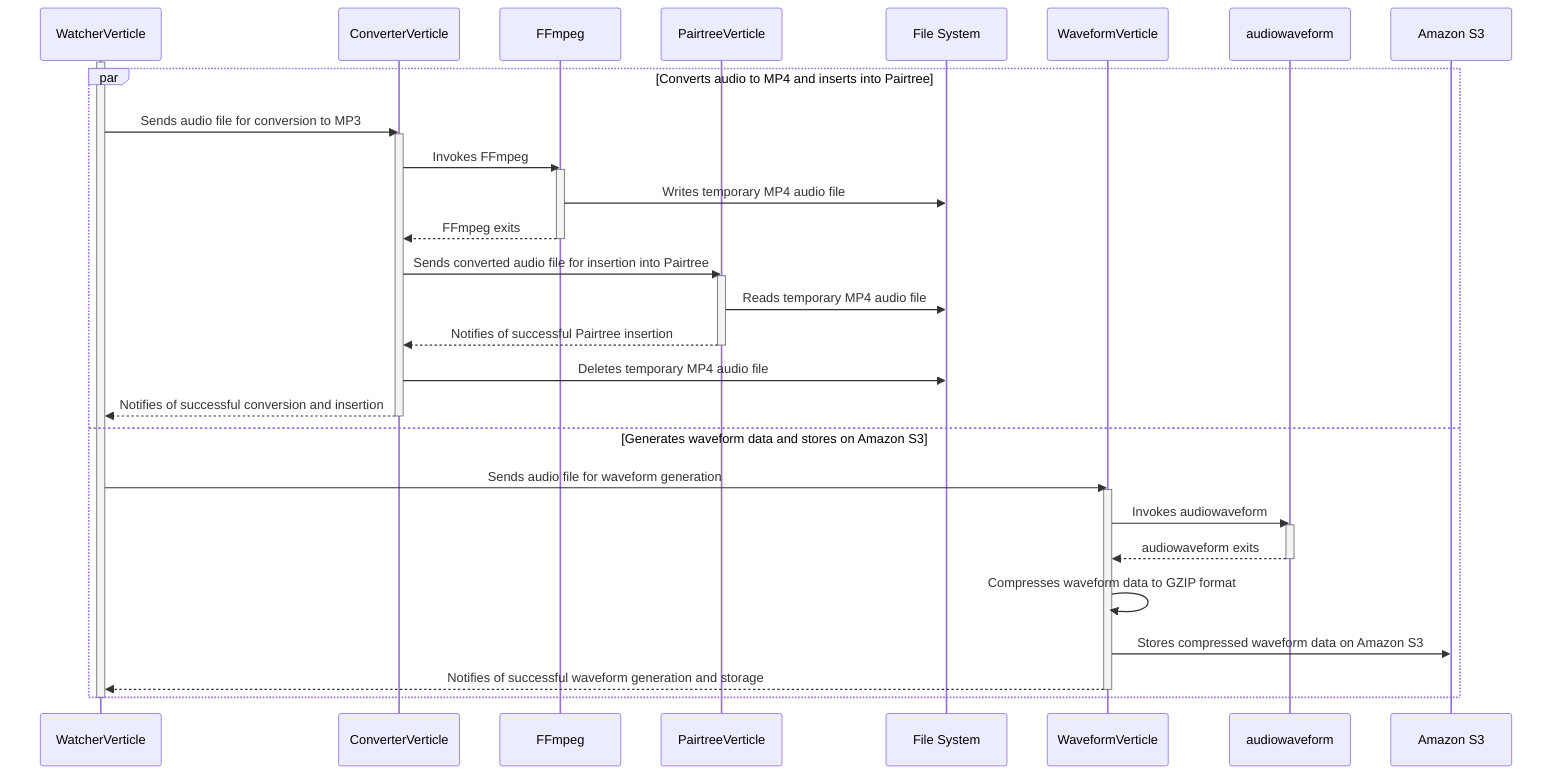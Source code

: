 sequenceDiagram

    participant WatcherVerticle;
    participant ConverterVerticle;
    participant FFmpeg;
    participant PairtreeVerticle;
    participant File System;
    participant WaveformVerticle;
    participant audiowaveform;
    participant Amazon S3;

    activate WatcherVerticle

    par Converts audio to MP4 and inserts into Pairtree
        WatcherVerticle->>ConverterVerticle: Sends audio file for conversion to MP3
        activate ConverterVerticle

        ConverterVerticle->>FFmpeg: Invokes FFmpeg
        activate FFmpeg

        FFmpeg->>File System: Writes temporary MP4 audio file
        FFmpeg-->>ConverterVerticle: FFmpeg exits
        deactivate FFmpeg

        ConverterVerticle->>PairtreeVerticle: Sends converted audio file for insertion into Pairtree
        activate PairtreeVerticle

        PairtreeVerticle->>File System: Reads temporary MP4 audio file
        PairtreeVerticle-->>ConverterVerticle: Notifies of successful Pairtree insertion
        deactivate PairtreeVerticle

        ConverterVerticle->>File System: Deletes temporary MP4 audio file
        ConverterVerticle-->>WatcherVerticle: Notifies of successful conversion and insertion
        deactivate ConverterVerticle
    and Generates waveform data and stores on Amazon S3
        WatcherVerticle->>WaveformVerticle: Sends audio file for waveform generation
        activate WaveformVerticle

        WaveformVerticle->>audiowaveform: Invokes audiowaveform
        activate audiowaveform

        audiowaveform-->>WaveformVerticle: audiowaveform exits
        deactivate audiowaveform

        WaveformVerticle->>WaveformVerticle: Compresses waveform data to GZIP format
        WaveformVerticle->>Amazon S3: Stores compressed waveform data on Amazon S3
        WaveformVerticle-->>WatcherVerticle: Notifies of successful waveform generation and storage
        deactivate WaveformVerticle
    end

    deactivate WatcherVerticle